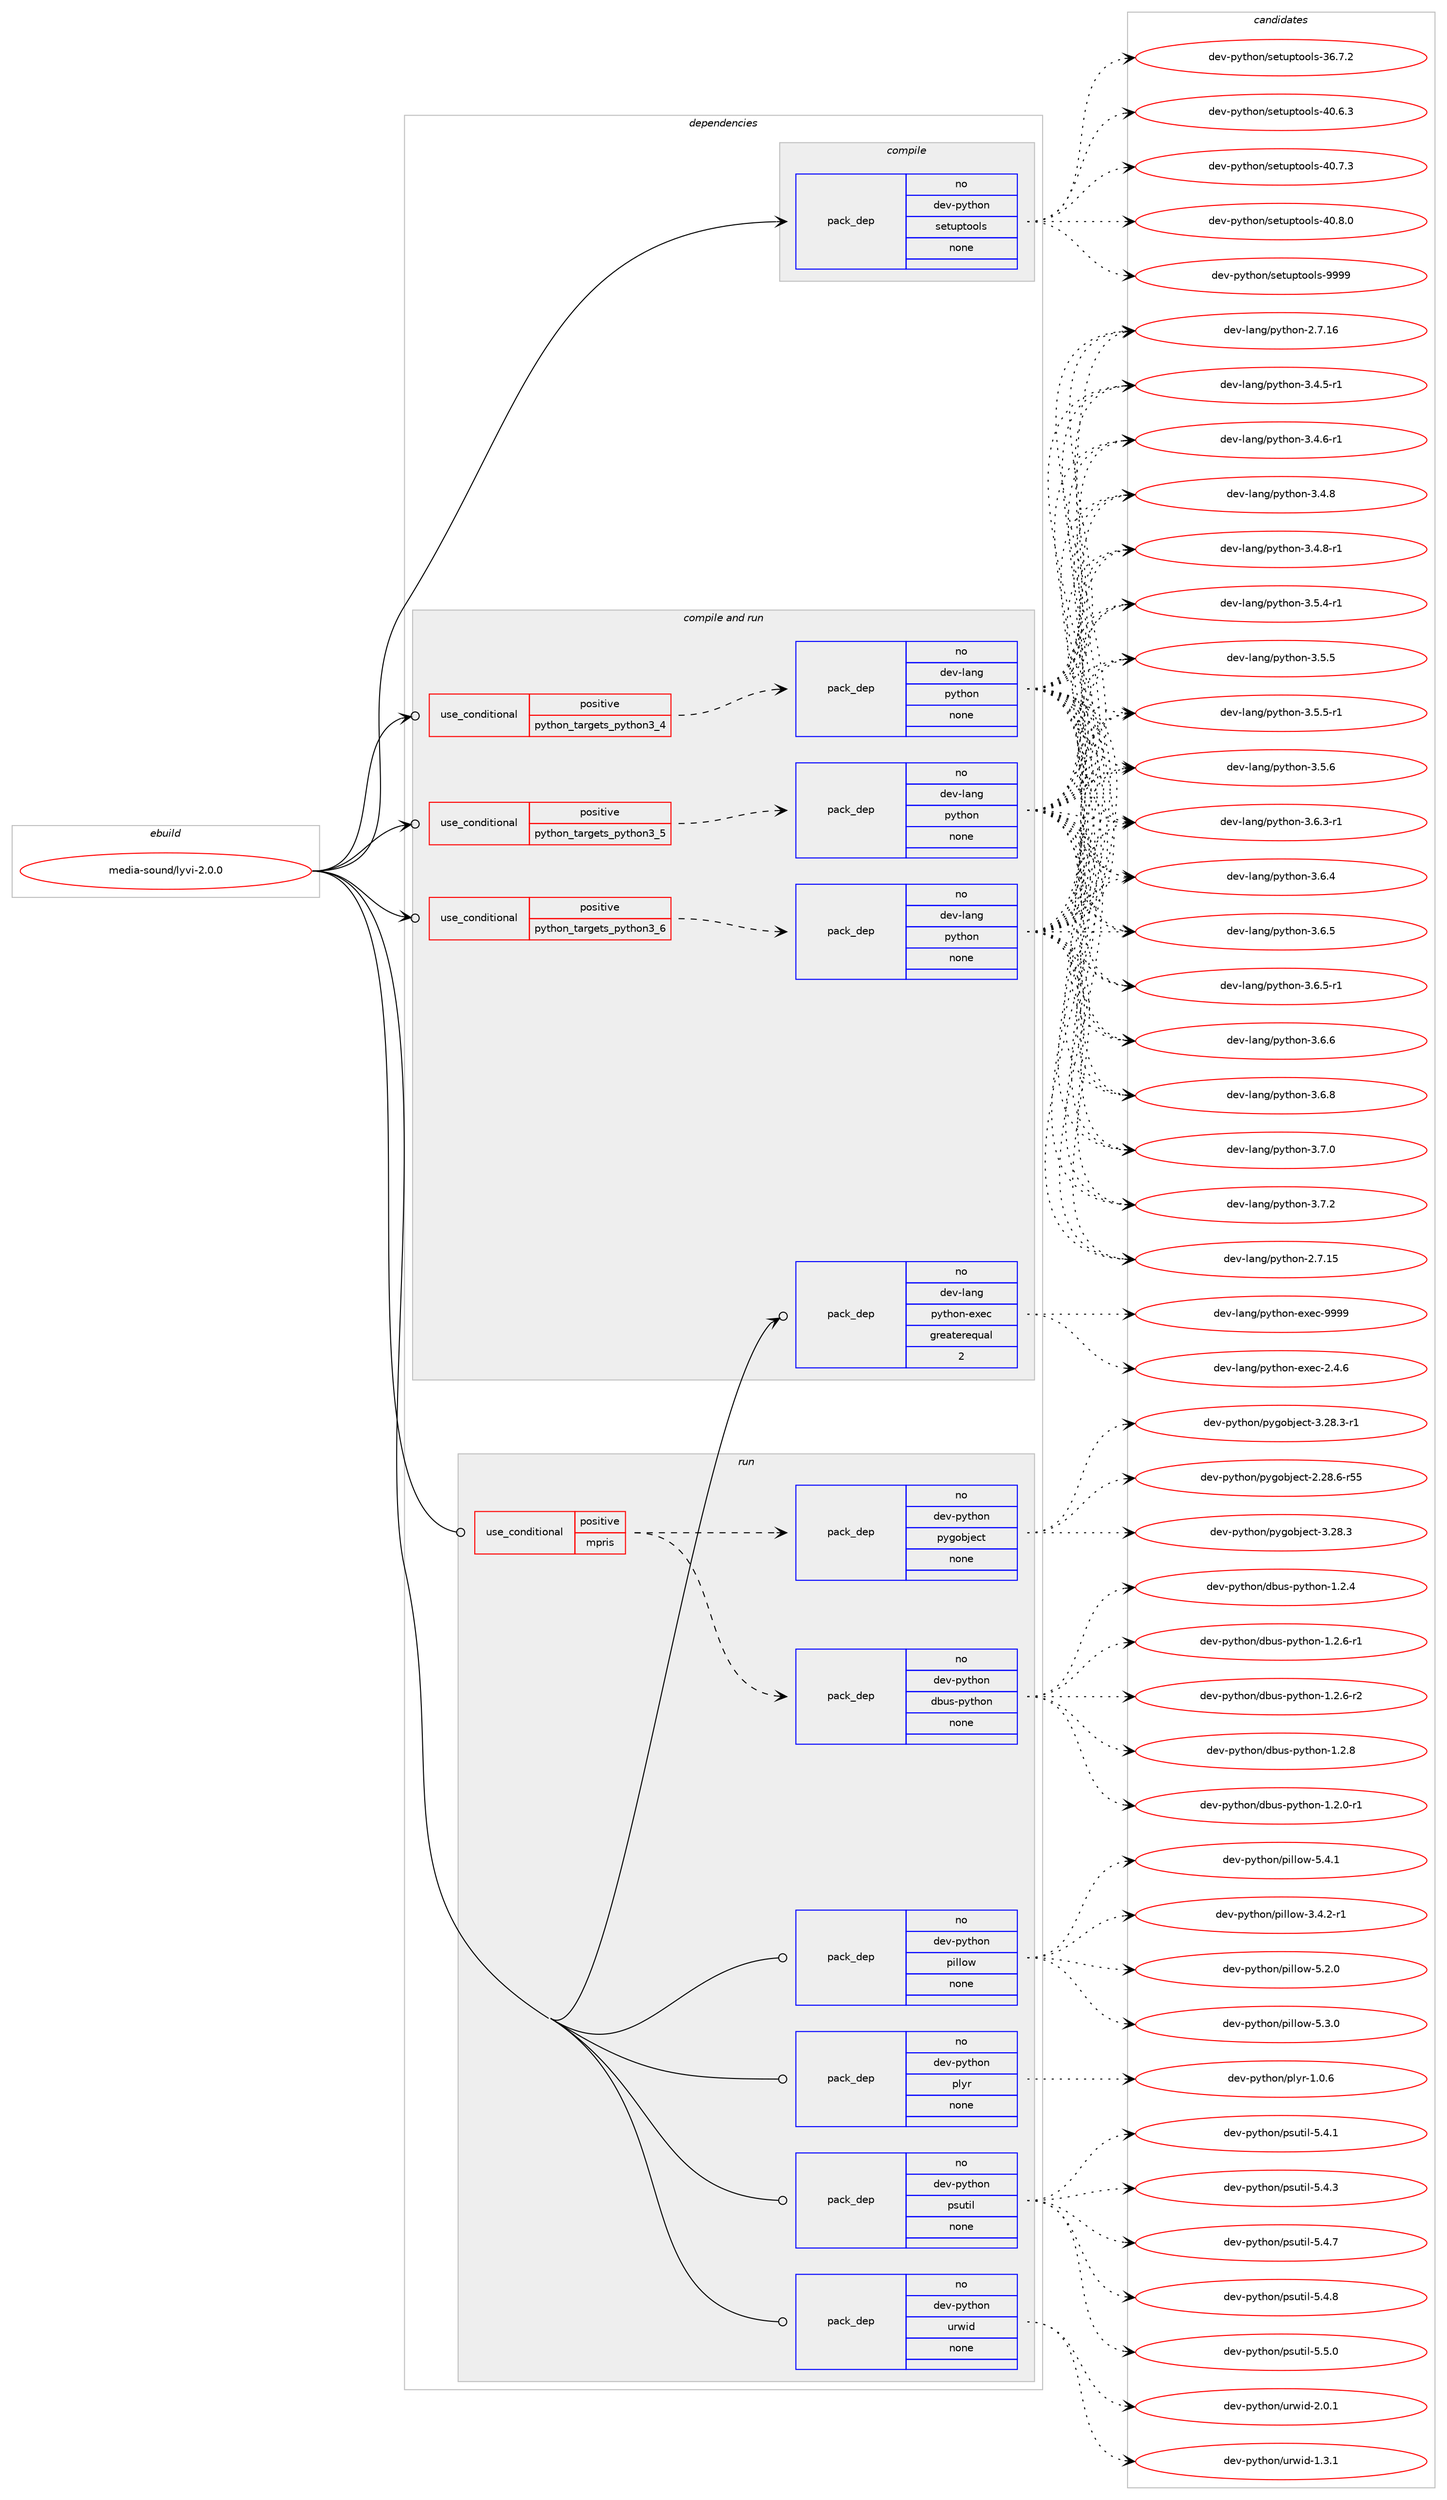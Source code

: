 digraph prolog {

# *************
# Graph options
# *************

newrank=true;
concentrate=true;
compound=true;
graph [rankdir=LR,fontname=Helvetica,fontsize=10,ranksep=1.5];#, ranksep=2.5, nodesep=0.2];
edge  [arrowhead=vee];
node  [fontname=Helvetica,fontsize=10];

# **********
# The ebuild
# **********

subgraph cluster_leftcol {
color=gray;
rank=same;
label=<<i>ebuild</i>>;
id [label="media-sound/lyvi-2.0.0", color=red, width=4, href="../media-sound/lyvi-2.0.0.svg"];
}

# ****************
# The dependencies
# ****************

subgraph cluster_midcol {
color=gray;
label=<<i>dependencies</i>>;
subgraph cluster_compile {
fillcolor="#eeeeee";
style=filled;
label=<<i>compile</i>>;
subgraph pack1163664 {
dependency1627367 [label=<<TABLE BORDER="0" CELLBORDER="1" CELLSPACING="0" CELLPADDING="4" WIDTH="220"><TR><TD ROWSPAN="6" CELLPADDING="30">pack_dep</TD></TR><TR><TD WIDTH="110">no</TD></TR><TR><TD>dev-python</TD></TR><TR><TD>setuptools</TD></TR><TR><TD>none</TD></TR><TR><TD></TD></TR></TABLE>>, shape=none, color=blue];
}
id:e -> dependency1627367:w [weight=20,style="solid",arrowhead="vee"];
}
subgraph cluster_compileandrun {
fillcolor="#eeeeee";
style=filled;
label=<<i>compile and run</i>>;
subgraph cond437428 {
dependency1627368 [label=<<TABLE BORDER="0" CELLBORDER="1" CELLSPACING="0" CELLPADDING="4"><TR><TD ROWSPAN="3" CELLPADDING="10">use_conditional</TD></TR><TR><TD>positive</TD></TR><TR><TD>python_targets_python3_4</TD></TR></TABLE>>, shape=none, color=red];
subgraph pack1163665 {
dependency1627369 [label=<<TABLE BORDER="0" CELLBORDER="1" CELLSPACING="0" CELLPADDING="4" WIDTH="220"><TR><TD ROWSPAN="6" CELLPADDING="30">pack_dep</TD></TR><TR><TD WIDTH="110">no</TD></TR><TR><TD>dev-lang</TD></TR><TR><TD>python</TD></TR><TR><TD>none</TD></TR><TR><TD></TD></TR></TABLE>>, shape=none, color=blue];
}
dependency1627368:e -> dependency1627369:w [weight=20,style="dashed",arrowhead="vee"];
}
id:e -> dependency1627368:w [weight=20,style="solid",arrowhead="odotvee"];
subgraph cond437429 {
dependency1627370 [label=<<TABLE BORDER="0" CELLBORDER="1" CELLSPACING="0" CELLPADDING="4"><TR><TD ROWSPAN="3" CELLPADDING="10">use_conditional</TD></TR><TR><TD>positive</TD></TR><TR><TD>python_targets_python3_5</TD></TR></TABLE>>, shape=none, color=red];
subgraph pack1163666 {
dependency1627371 [label=<<TABLE BORDER="0" CELLBORDER="1" CELLSPACING="0" CELLPADDING="4" WIDTH="220"><TR><TD ROWSPAN="6" CELLPADDING="30">pack_dep</TD></TR><TR><TD WIDTH="110">no</TD></TR><TR><TD>dev-lang</TD></TR><TR><TD>python</TD></TR><TR><TD>none</TD></TR><TR><TD></TD></TR></TABLE>>, shape=none, color=blue];
}
dependency1627370:e -> dependency1627371:w [weight=20,style="dashed",arrowhead="vee"];
}
id:e -> dependency1627370:w [weight=20,style="solid",arrowhead="odotvee"];
subgraph cond437430 {
dependency1627372 [label=<<TABLE BORDER="0" CELLBORDER="1" CELLSPACING="0" CELLPADDING="4"><TR><TD ROWSPAN="3" CELLPADDING="10">use_conditional</TD></TR><TR><TD>positive</TD></TR><TR><TD>python_targets_python3_6</TD></TR></TABLE>>, shape=none, color=red];
subgraph pack1163667 {
dependency1627373 [label=<<TABLE BORDER="0" CELLBORDER="1" CELLSPACING="0" CELLPADDING="4" WIDTH="220"><TR><TD ROWSPAN="6" CELLPADDING="30">pack_dep</TD></TR><TR><TD WIDTH="110">no</TD></TR><TR><TD>dev-lang</TD></TR><TR><TD>python</TD></TR><TR><TD>none</TD></TR><TR><TD></TD></TR></TABLE>>, shape=none, color=blue];
}
dependency1627372:e -> dependency1627373:w [weight=20,style="dashed",arrowhead="vee"];
}
id:e -> dependency1627372:w [weight=20,style="solid",arrowhead="odotvee"];
subgraph pack1163668 {
dependency1627374 [label=<<TABLE BORDER="0" CELLBORDER="1" CELLSPACING="0" CELLPADDING="4" WIDTH="220"><TR><TD ROWSPAN="6" CELLPADDING="30">pack_dep</TD></TR><TR><TD WIDTH="110">no</TD></TR><TR><TD>dev-lang</TD></TR><TR><TD>python-exec</TD></TR><TR><TD>greaterequal</TD></TR><TR><TD>2</TD></TR></TABLE>>, shape=none, color=blue];
}
id:e -> dependency1627374:w [weight=20,style="solid",arrowhead="odotvee"];
}
subgraph cluster_run {
fillcolor="#eeeeee";
style=filled;
label=<<i>run</i>>;
subgraph cond437431 {
dependency1627375 [label=<<TABLE BORDER="0" CELLBORDER="1" CELLSPACING="0" CELLPADDING="4"><TR><TD ROWSPAN="3" CELLPADDING="10">use_conditional</TD></TR><TR><TD>positive</TD></TR><TR><TD>mpris</TD></TR></TABLE>>, shape=none, color=red];
subgraph pack1163669 {
dependency1627376 [label=<<TABLE BORDER="0" CELLBORDER="1" CELLSPACING="0" CELLPADDING="4" WIDTH="220"><TR><TD ROWSPAN="6" CELLPADDING="30">pack_dep</TD></TR><TR><TD WIDTH="110">no</TD></TR><TR><TD>dev-python</TD></TR><TR><TD>dbus-python</TD></TR><TR><TD>none</TD></TR><TR><TD></TD></TR></TABLE>>, shape=none, color=blue];
}
dependency1627375:e -> dependency1627376:w [weight=20,style="dashed",arrowhead="vee"];
subgraph pack1163670 {
dependency1627377 [label=<<TABLE BORDER="0" CELLBORDER="1" CELLSPACING="0" CELLPADDING="4" WIDTH="220"><TR><TD ROWSPAN="6" CELLPADDING="30">pack_dep</TD></TR><TR><TD WIDTH="110">no</TD></TR><TR><TD>dev-python</TD></TR><TR><TD>pygobject</TD></TR><TR><TD>none</TD></TR><TR><TD></TD></TR></TABLE>>, shape=none, color=blue];
}
dependency1627375:e -> dependency1627377:w [weight=20,style="dashed",arrowhead="vee"];
}
id:e -> dependency1627375:w [weight=20,style="solid",arrowhead="odot"];
subgraph pack1163671 {
dependency1627378 [label=<<TABLE BORDER="0" CELLBORDER="1" CELLSPACING="0" CELLPADDING="4" WIDTH="220"><TR><TD ROWSPAN="6" CELLPADDING="30">pack_dep</TD></TR><TR><TD WIDTH="110">no</TD></TR><TR><TD>dev-python</TD></TR><TR><TD>pillow</TD></TR><TR><TD>none</TD></TR><TR><TD></TD></TR></TABLE>>, shape=none, color=blue];
}
id:e -> dependency1627378:w [weight=20,style="solid",arrowhead="odot"];
subgraph pack1163672 {
dependency1627379 [label=<<TABLE BORDER="0" CELLBORDER="1" CELLSPACING="0" CELLPADDING="4" WIDTH="220"><TR><TD ROWSPAN="6" CELLPADDING="30">pack_dep</TD></TR><TR><TD WIDTH="110">no</TD></TR><TR><TD>dev-python</TD></TR><TR><TD>plyr</TD></TR><TR><TD>none</TD></TR><TR><TD></TD></TR></TABLE>>, shape=none, color=blue];
}
id:e -> dependency1627379:w [weight=20,style="solid",arrowhead="odot"];
subgraph pack1163673 {
dependency1627380 [label=<<TABLE BORDER="0" CELLBORDER="1" CELLSPACING="0" CELLPADDING="4" WIDTH="220"><TR><TD ROWSPAN="6" CELLPADDING="30">pack_dep</TD></TR><TR><TD WIDTH="110">no</TD></TR><TR><TD>dev-python</TD></TR><TR><TD>psutil</TD></TR><TR><TD>none</TD></TR><TR><TD></TD></TR></TABLE>>, shape=none, color=blue];
}
id:e -> dependency1627380:w [weight=20,style="solid",arrowhead="odot"];
subgraph pack1163674 {
dependency1627381 [label=<<TABLE BORDER="0" CELLBORDER="1" CELLSPACING="0" CELLPADDING="4" WIDTH="220"><TR><TD ROWSPAN="6" CELLPADDING="30">pack_dep</TD></TR><TR><TD WIDTH="110">no</TD></TR><TR><TD>dev-python</TD></TR><TR><TD>urwid</TD></TR><TR><TD>none</TD></TR><TR><TD></TD></TR></TABLE>>, shape=none, color=blue];
}
id:e -> dependency1627381:w [weight=20,style="solid",arrowhead="odot"];
}
}

# **************
# The candidates
# **************

subgraph cluster_choices {
rank=same;
color=gray;
label=<<i>candidates</i>>;

subgraph choice1163664 {
color=black;
nodesep=1;
choice100101118451121211161041111104711510111611711211611111110811545515446554650 [label="dev-python/setuptools-36.7.2", color=red, width=4,href="../dev-python/setuptools-36.7.2.svg"];
choice100101118451121211161041111104711510111611711211611111110811545524846544651 [label="dev-python/setuptools-40.6.3", color=red, width=4,href="../dev-python/setuptools-40.6.3.svg"];
choice100101118451121211161041111104711510111611711211611111110811545524846554651 [label="dev-python/setuptools-40.7.3", color=red, width=4,href="../dev-python/setuptools-40.7.3.svg"];
choice100101118451121211161041111104711510111611711211611111110811545524846564648 [label="dev-python/setuptools-40.8.0", color=red, width=4,href="../dev-python/setuptools-40.8.0.svg"];
choice10010111845112121116104111110471151011161171121161111111081154557575757 [label="dev-python/setuptools-9999", color=red, width=4,href="../dev-python/setuptools-9999.svg"];
dependency1627367:e -> choice100101118451121211161041111104711510111611711211611111110811545515446554650:w [style=dotted,weight="100"];
dependency1627367:e -> choice100101118451121211161041111104711510111611711211611111110811545524846544651:w [style=dotted,weight="100"];
dependency1627367:e -> choice100101118451121211161041111104711510111611711211611111110811545524846554651:w [style=dotted,weight="100"];
dependency1627367:e -> choice100101118451121211161041111104711510111611711211611111110811545524846564648:w [style=dotted,weight="100"];
dependency1627367:e -> choice10010111845112121116104111110471151011161171121161111111081154557575757:w [style=dotted,weight="100"];
}
subgraph choice1163665 {
color=black;
nodesep=1;
choice10010111845108971101034711212111610411111045504655464953 [label="dev-lang/python-2.7.15", color=red, width=4,href="../dev-lang/python-2.7.15.svg"];
choice10010111845108971101034711212111610411111045504655464954 [label="dev-lang/python-2.7.16", color=red, width=4,href="../dev-lang/python-2.7.16.svg"];
choice1001011184510897110103471121211161041111104551465246534511449 [label="dev-lang/python-3.4.5-r1", color=red, width=4,href="../dev-lang/python-3.4.5-r1.svg"];
choice1001011184510897110103471121211161041111104551465246544511449 [label="dev-lang/python-3.4.6-r1", color=red, width=4,href="../dev-lang/python-3.4.6-r1.svg"];
choice100101118451089711010347112121116104111110455146524656 [label="dev-lang/python-3.4.8", color=red, width=4,href="../dev-lang/python-3.4.8.svg"];
choice1001011184510897110103471121211161041111104551465246564511449 [label="dev-lang/python-3.4.8-r1", color=red, width=4,href="../dev-lang/python-3.4.8-r1.svg"];
choice1001011184510897110103471121211161041111104551465346524511449 [label="dev-lang/python-3.5.4-r1", color=red, width=4,href="../dev-lang/python-3.5.4-r1.svg"];
choice100101118451089711010347112121116104111110455146534653 [label="dev-lang/python-3.5.5", color=red, width=4,href="../dev-lang/python-3.5.5.svg"];
choice1001011184510897110103471121211161041111104551465346534511449 [label="dev-lang/python-3.5.5-r1", color=red, width=4,href="../dev-lang/python-3.5.5-r1.svg"];
choice100101118451089711010347112121116104111110455146534654 [label="dev-lang/python-3.5.6", color=red, width=4,href="../dev-lang/python-3.5.6.svg"];
choice1001011184510897110103471121211161041111104551465446514511449 [label="dev-lang/python-3.6.3-r1", color=red, width=4,href="../dev-lang/python-3.6.3-r1.svg"];
choice100101118451089711010347112121116104111110455146544652 [label="dev-lang/python-3.6.4", color=red, width=4,href="../dev-lang/python-3.6.4.svg"];
choice100101118451089711010347112121116104111110455146544653 [label="dev-lang/python-3.6.5", color=red, width=4,href="../dev-lang/python-3.6.5.svg"];
choice1001011184510897110103471121211161041111104551465446534511449 [label="dev-lang/python-3.6.5-r1", color=red, width=4,href="../dev-lang/python-3.6.5-r1.svg"];
choice100101118451089711010347112121116104111110455146544654 [label="dev-lang/python-3.6.6", color=red, width=4,href="../dev-lang/python-3.6.6.svg"];
choice100101118451089711010347112121116104111110455146544656 [label="dev-lang/python-3.6.8", color=red, width=4,href="../dev-lang/python-3.6.8.svg"];
choice100101118451089711010347112121116104111110455146554648 [label="dev-lang/python-3.7.0", color=red, width=4,href="../dev-lang/python-3.7.0.svg"];
choice100101118451089711010347112121116104111110455146554650 [label="dev-lang/python-3.7.2", color=red, width=4,href="../dev-lang/python-3.7.2.svg"];
dependency1627369:e -> choice10010111845108971101034711212111610411111045504655464953:w [style=dotted,weight="100"];
dependency1627369:e -> choice10010111845108971101034711212111610411111045504655464954:w [style=dotted,weight="100"];
dependency1627369:e -> choice1001011184510897110103471121211161041111104551465246534511449:w [style=dotted,weight="100"];
dependency1627369:e -> choice1001011184510897110103471121211161041111104551465246544511449:w [style=dotted,weight="100"];
dependency1627369:e -> choice100101118451089711010347112121116104111110455146524656:w [style=dotted,weight="100"];
dependency1627369:e -> choice1001011184510897110103471121211161041111104551465246564511449:w [style=dotted,weight="100"];
dependency1627369:e -> choice1001011184510897110103471121211161041111104551465346524511449:w [style=dotted,weight="100"];
dependency1627369:e -> choice100101118451089711010347112121116104111110455146534653:w [style=dotted,weight="100"];
dependency1627369:e -> choice1001011184510897110103471121211161041111104551465346534511449:w [style=dotted,weight="100"];
dependency1627369:e -> choice100101118451089711010347112121116104111110455146534654:w [style=dotted,weight="100"];
dependency1627369:e -> choice1001011184510897110103471121211161041111104551465446514511449:w [style=dotted,weight="100"];
dependency1627369:e -> choice100101118451089711010347112121116104111110455146544652:w [style=dotted,weight="100"];
dependency1627369:e -> choice100101118451089711010347112121116104111110455146544653:w [style=dotted,weight="100"];
dependency1627369:e -> choice1001011184510897110103471121211161041111104551465446534511449:w [style=dotted,weight="100"];
dependency1627369:e -> choice100101118451089711010347112121116104111110455146544654:w [style=dotted,weight="100"];
dependency1627369:e -> choice100101118451089711010347112121116104111110455146544656:w [style=dotted,weight="100"];
dependency1627369:e -> choice100101118451089711010347112121116104111110455146554648:w [style=dotted,weight="100"];
dependency1627369:e -> choice100101118451089711010347112121116104111110455146554650:w [style=dotted,weight="100"];
}
subgraph choice1163666 {
color=black;
nodesep=1;
choice10010111845108971101034711212111610411111045504655464953 [label="dev-lang/python-2.7.15", color=red, width=4,href="../dev-lang/python-2.7.15.svg"];
choice10010111845108971101034711212111610411111045504655464954 [label="dev-lang/python-2.7.16", color=red, width=4,href="../dev-lang/python-2.7.16.svg"];
choice1001011184510897110103471121211161041111104551465246534511449 [label="dev-lang/python-3.4.5-r1", color=red, width=4,href="../dev-lang/python-3.4.5-r1.svg"];
choice1001011184510897110103471121211161041111104551465246544511449 [label="dev-lang/python-3.4.6-r1", color=red, width=4,href="../dev-lang/python-3.4.6-r1.svg"];
choice100101118451089711010347112121116104111110455146524656 [label="dev-lang/python-3.4.8", color=red, width=4,href="../dev-lang/python-3.4.8.svg"];
choice1001011184510897110103471121211161041111104551465246564511449 [label="dev-lang/python-3.4.8-r1", color=red, width=4,href="../dev-lang/python-3.4.8-r1.svg"];
choice1001011184510897110103471121211161041111104551465346524511449 [label="dev-lang/python-3.5.4-r1", color=red, width=4,href="../dev-lang/python-3.5.4-r1.svg"];
choice100101118451089711010347112121116104111110455146534653 [label="dev-lang/python-3.5.5", color=red, width=4,href="../dev-lang/python-3.5.5.svg"];
choice1001011184510897110103471121211161041111104551465346534511449 [label="dev-lang/python-3.5.5-r1", color=red, width=4,href="../dev-lang/python-3.5.5-r1.svg"];
choice100101118451089711010347112121116104111110455146534654 [label="dev-lang/python-3.5.6", color=red, width=4,href="../dev-lang/python-3.5.6.svg"];
choice1001011184510897110103471121211161041111104551465446514511449 [label="dev-lang/python-3.6.3-r1", color=red, width=4,href="../dev-lang/python-3.6.3-r1.svg"];
choice100101118451089711010347112121116104111110455146544652 [label="dev-lang/python-3.6.4", color=red, width=4,href="../dev-lang/python-3.6.4.svg"];
choice100101118451089711010347112121116104111110455146544653 [label="dev-lang/python-3.6.5", color=red, width=4,href="../dev-lang/python-3.6.5.svg"];
choice1001011184510897110103471121211161041111104551465446534511449 [label="dev-lang/python-3.6.5-r1", color=red, width=4,href="../dev-lang/python-3.6.5-r1.svg"];
choice100101118451089711010347112121116104111110455146544654 [label="dev-lang/python-3.6.6", color=red, width=4,href="../dev-lang/python-3.6.6.svg"];
choice100101118451089711010347112121116104111110455146544656 [label="dev-lang/python-3.6.8", color=red, width=4,href="../dev-lang/python-3.6.8.svg"];
choice100101118451089711010347112121116104111110455146554648 [label="dev-lang/python-3.7.0", color=red, width=4,href="../dev-lang/python-3.7.0.svg"];
choice100101118451089711010347112121116104111110455146554650 [label="dev-lang/python-3.7.2", color=red, width=4,href="../dev-lang/python-3.7.2.svg"];
dependency1627371:e -> choice10010111845108971101034711212111610411111045504655464953:w [style=dotted,weight="100"];
dependency1627371:e -> choice10010111845108971101034711212111610411111045504655464954:w [style=dotted,weight="100"];
dependency1627371:e -> choice1001011184510897110103471121211161041111104551465246534511449:w [style=dotted,weight="100"];
dependency1627371:e -> choice1001011184510897110103471121211161041111104551465246544511449:w [style=dotted,weight="100"];
dependency1627371:e -> choice100101118451089711010347112121116104111110455146524656:w [style=dotted,weight="100"];
dependency1627371:e -> choice1001011184510897110103471121211161041111104551465246564511449:w [style=dotted,weight="100"];
dependency1627371:e -> choice1001011184510897110103471121211161041111104551465346524511449:w [style=dotted,weight="100"];
dependency1627371:e -> choice100101118451089711010347112121116104111110455146534653:w [style=dotted,weight="100"];
dependency1627371:e -> choice1001011184510897110103471121211161041111104551465346534511449:w [style=dotted,weight="100"];
dependency1627371:e -> choice100101118451089711010347112121116104111110455146534654:w [style=dotted,weight="100"];
dependency1627371:e -> choice1001011184510897110103471121211161041111104551465446514511449:w [style=dotted,weight="100"];
dependency1627371:e -> choice100101118451089711010347112121116104111110455146544652:w [style=dotted,weight="100"];
dependency1627371:e -> choice100101118451089711010347112121116104111110455146544653:w [style=dotted,weight="100"];
dependency1627371:e -> choice1001011184510897110103471121211161041111104551465446534511449:w [style=dotted,weight="100"];
dependency1627371:e -> choice100101118451089711010347112121116104111110455146544654:w [style=dotted,weight="100"];
dependency1627371:e -> choice100101118451089711010347112121116104111110455146544656:w [style=dotted,weight="100"];
dependency1627371:e -> choice100101118451089711010347112121116104111110455146554648:w [style=dotted,weight="100"];
dependency1627371:e -> choice100101118451089711010347112121116104111110455146554650:w [style=dotted,weight="100"];
}
subgraph choice1163667 {
color=black;
nodesep=1;
choice10010111845108971101034711212111610411111045504655464953 [label="dev-lang/python-2.7.15", color=red, width=4,href="../dev-lang/python-2.7.15.svg"];
choice10010111845108971101034711212111610411111045504655464954 [label="dev-lang/python-2.7.16", color=red, width=4,href="../dev-lang/python-2.7.16.svg"];
choice1001011184510897110103471121211161041111104551465246534511449 [label="dev-lang/python-3.4.5-r1", color=red, width=4,href="../dev-lang/python-3.4.5-r1.svg"];
choice1001011184510897110103471121211161041111104551465246544511449 [label="dev-lang/python-3.4.6-r1", color=red, width=4,href="../dev-lang/python-3.4.6-r1.svg"];
choice100101118451089711010347112121116104111110455146524656 [label="dev-lang/python-3.4.8", color=red, width=4,href="../dev-lang/python-3.4.8.svg"];
choice1001011184510897110103471121211161041111104551465246564511449 [label="dev-lang/python-3.4.8-r1", color=red, width=4,href="../dev-lang/python-3.4.8-r1.svg"];
choice1001011184510897110103471121211161041111104551465346524511449 [label="dev-lang/python-3.5.4-r1", color=red, width=4,href="../dev-lang/python-3.5.4-r1.svg"];
choice100101118451089711010347112121116104111110455146534653 [label="dev-lang/python-3.5.5", color=red, width=4,href="../dev-lang/python-3.5.5.svg"];
choice1001011184510897110103471121211161041111104551465346534511449 [label="dev-lang/python-3.5.5-r1", color=red, width=4,href="../dev-lang/python-3.5.5-r1.svg"];
choice100101118451089711010347112121116104111110455146534654 [label="dev-lang/python-3.5.6", color=red, width=4,href="../dev-lang/python-3.5.6.svg"];
choice1001011184510897110103471121211161041111104551465446514511449 [label="dev-lang/python-3.6.3-r1", color=red, width=4,href="../dev-lang/python-3.6.3-r1.svg"];
choice100101118451089711010347112121116104111110455146544652 [label="dev-lang/python-3.6.4", color=red, width=4,href="../dev-lang/python-3.6.4.svg"];
choice100101118451089711010347112121116104111110455146544653 [label="dev-lang/python-3.6.5", color=red, width=4,href="../dev-lang/python-3.6.5.svg"];
choice1001011184510897110103471121211161041111104551465446534511449 [label="dev-lang/python-3.6.5-r1", color=red, width=4,href="../dev-lang/python-3.6.5-r1.svg"];
choice100101118451089711010347112121116104111110455146544654 [label="dev-lang/python-3.6.6", color=red, width=4,href="../dev-lang/python-3.6.6.svg"];
choice100101118451089711010347112121116104111110455146544656 [label="dev-lang/python-3.6.8", color=red, width=4,href="../dev-lang/python-3.6.8.svg"];
choice100101118451089711010347112121116104111110455146554648 [label="dev-lang/python-3.7.0", color=red, width=4,href="../dev-lang/python-3.7.0.svg"];
choice100101118451089711010347112121116104111110455146554650 [label="dev-lang/python-3.7.2", color=red, width=4,href="../dev-lang/python-3.7.2.svg"];
dependency1627373:e -> choice10010111845108971101034711212111610411111045504655464953:w [style=dotted,weight="100"];
dependency1627373:e -> choice10010111845108971101034711212111610411111045504655464954:w [style=dotted,weight="100"];
dependency1627373:e -> choice1001011184510897110103471121211161041111104551465246534511449:w [style=dotted,weight="100"];
dependency1627373:e -> choice1001011184510897110103471121211161041111104551465246544511449:w [style=dotted,weight="100"];
dependency1627373:e -> choice100101118451089711010347112121116104111110455146524656:w [style=dotted,weight="100"];
dependency1627373:e -> choice1001011184510897110103471121211161041111104551465246564511449:w [style=dotted,weight="100"];
dependency1627373:e -> choice1001011184510897110103471121211161041111104551465346524511449:w [style=dotted,weight="100"];
dependency1627373:e -> choice100101118451089711010347112121116104111110455146534653:w [style=dotted,weight="100"];
dependency1627373:e -> choice1001011184510897110103471121211161041111104551465346534511449:w [style=dotted,weight="100"];
dependency1627373:e -> choice100101118451089711010347112121116104111110455146534654:w [style=dotted,weight="100"];
dependency1627373:e -> choice1001011184510897110103471121211161041111104551465446514511449:w [style=dotted,weight="100"];
dependency1627373:e -> choice100101118451089711010347112121116104111110455146544652:w [style=dotted,weight="100"];
dependency1627373:e -> choice100101118451089711010347112121116104111110455146544653:w [style=dotted,weight="100"];
dependency1627373:e -> choice1001011184510897110103471121211161041111104551465446534511449:w [style=dotted,weight="100"];
dependency1627373:e -> choice100101118451089711010347112121116104111110455146544654:w [style=dotted,weight="100"];
dependency1627373:e -> choice100101118451089711010347112121116104111110455146544656:w [style=dotted,weight="100"];
dependency1627373:e -> choice100101118451089711010347112121116104111110455146554648:w [style=dotted,weight="100"];
dependency1627373:e -> choice100101118451089711010347112121116104111110455146554650:w [style=dotted,weight="100"];
}
subgraph choice1163668 {
color=black;
nodesep=1;
choice1001011184510897110103471121211161041111104510112010199455046524654 [label="dev-lang/python-exec-2.4.6", color=red, width=4,href="../dev-lang/python-exec-2.4.6.svg"];
choice10010111845108971101034711212111610411111045101120101994557575757 [label="dev-lang/python-exec-9999", color=red, width=4,href="../dev-lang/python-exec-9999.svg"];
dependency1627374:e -> choice1001011184510897110103471121211161041111104510112010199455046524654:w [style=dotted,weight="100"];
dependency1627374:e -> choice10010111845108971101034711212111610411111045101120101994557575757:w [style=dotted,weight="100"];
}
subgraph choice1163669 {
color=black;
nodesep=1;
choice100101118451121211161041111104710098117115451121211161041111104549465046484511449 [label="dev-python/dbus-python-1.2.0-r1", color=red, width=4,href="../dev-python/dbus-python-1.2.0-r1.svg"];
choice10010111845112121116104111110471009811711545112121116104111110454946504652 [label="dev-python/dbus-python-1.2.4", color=red, width=4,href="../dev-python/dbus-python-1.2.4.svg"];
choice100101118451121211161041111104710098117115451121211161041111104549465046544511449 [label="dev-python/dbus-python-1.2.6-r1", color=red, width=4,href="../dev-python/dbus-python-1.2.6-r1.svg"];
choice100101118451121211161041111104710098117115451121211161041111104549465046544511450 [label="dev-python/dbus-python-1.2.6-r2", color=red, width=4,href="../dev-python/dbus-python-1.2.6-r2.svg"];
choice10010111845112121116104111110471009811711545112121116104111110454946504656 [label="dev-python/dbus-python-1.2.8", color=red, width=4,href="../dev-python/dbus-python-1.2.8.svg"];
dependency1627376:e -> choice100101118451121211161041111104710098117115451121211161041111104549465046484511449:w [style=dotted,weight="100"];
dependency1627376:e -> choice10010111845112121116104111110471009811711545112121116104111110454946504652:w [style=dotted,weight="100"];
dependency1627376:e -> choice100101118451121211161041111104710098117115451121211161041111104549465046544511449:w [style=dotted,weight="100"];
dependency1627376:e -> choice100101118451121211161041111104710098117115451121211161041111104549465046544511450:w [style=dotted,weight="100"];
dependency1627376:e -> choice10010111845112121116104111110471009811711545112121116104111110454946504656:w [style=dotted,weight="100"];
}
subgraph choice1163670 {
color=black;
nodesep=1;
choice1001011184511212111610411111047112121103111981061019911645504650564654451145353 [label="dev-python/pygobject-2.28.6-r55", color=red, width=4,href="../dev-python/pygobject-2.28.6-r55.svg"];
choice1001011184511212111610411111047112121103111981061019911645514650564651 [label="dev-python/pygobject-3.28.3", color=red, width=4,href="../dev-python/pygobject-3.28.3.svg"];
choice10010111845112121116104111110471121211031119810610199116455146505646514511449 [label="dev-python/pygobject-3.28.3-r1", color=red, width=4,href="../dev-python/pygobject-3.28.3-r1.svg"];
dependency1627377:e -> choice1001011184511212111610411111047112121103111981061019911645504650564654451145353:w [style=dotted,weight="100"];
dependency1627377:e -> choice1001011184511212111610411111047112121103111981061019911645514650564651:w [style=dotted,weight="100"];
dependency1627377:e -> choice10010111845112121116104111110471121211031119810610199116455146505646514511449:w [style=dotted,weight="100"];
}
subgraph choice1163671 {
color=black;
nodesep=1;
choice10010111845112121116104111110471121051081081111194551465246504511449 [label="dev-python/pillow-3.4.2-r1", color=red, width=4,href="../dev-python/pillow-3.4.2-r1.svg"];
choice1001011184511212111610411111047112105108108111119455346504648 [label="dev-python/pillow-5.2.0", color=red, width=4,href="../dev-python/pillow-5.2.0.svg"];
choice1001011184511212111610411111047112105108108111119455346514648 [label="dev-python/pillow-5.3.0", color=red, width=4,href="../dev-python/pillow-5.3.0.svg"];
choice1001011184511212111610411111047112105108108111119455346524649 [label="dev-python/pillow-5.4.1", color=red, width=4,href="../dev-python/pillow-5.4.1.svg"];
dependency1627378:e -> choice10010111845112121116104111110471121051081081111194551465246504511449:w [style=dotted,weight="100"];
dependency1627378:e -> choice1001011184511212111610411111047112105108108111119455346504648:w [style=dotted,weight="100"];
dependency1627378:e -> choice1001011184511212111610411111047112105108108111119455346514648:w [style=dotted,weight="100"];
dependency1627378:e -> choice1001011184511212111610411111047112105108108111119455346524649:w [style=dotted,weight="100"];
}
subgraph choice1163672 {
color=black;
nodesep=1;
choice1001011184511212111610411111047112108121114454946484654 [label="dev-python/plyr-1.0.6", color=red, width=4,href="../dev-python/plyr-1.0.6.svg"];
dependency1627379:e -> choice1001011184511212111610411111047112108121114454946484654:w [style=dotted,weight="100"];
}
subgraph choice1163673 {
color=black;
nodesep=1;
choice1001011184511212111610411111047112115117116105108455346524649 [label="dev-python/psutil-5.4.1", color=red, width=4,href="../dev-python/psutil-5.4.1.svg"];
choice1001011184511212111610411111047112115117116105108455346524651 [label="dev-python/psutil-5.4.3", color=red, width=4,href="../dev-python/psutil-5.4.3.svg"];
choice1001011184511212111610411111047112115117116105108455346524655 [label="dev-python/psutil-5.4.7", color=red, width=4,href="../dev-python/psutil-5.4.7.svg"];
choice1001011184511212111610411111047112115117116105108455346524656 [label="dev-python/psutil-5.4.8", color=red, width=4,href="../dev-python/psutil-5.4.8.svg"];
choice1001011184511212111610411111047112115117116105108455346534648 [label="dev-python/psutil-5.5.0", color=red, width=4,href="../dev-python/psutil-5.5.0.svg"];
dependency1627380:e -> choice1001011184511212111610411111047112115117116105108455346524649:w [style=dotted,weight="100"];
dependency1627380:e -> choice1001011184511212111610411111047112115117116105108455346524651:w [style=dotted,weight="100"];
dependency1627380:e -> choice1001011184511212111610411111047112115117116105108455346524655:w [style=dotted,weight="100"];
dependency1627380:e -> choice1001011184511212111610411111047112115117116105108455346524656:w [style=dotted,weight="100"];
dependency1627380:e -> choice1001011184511212111610411111047112115117116105108455346534648:w [style=dotted,weight="100"];
}
subgraph choice1163674 {
color=black;
nodesep=1;
choice1001011184511212111610411111047117114119105100454946514649 [label="dev-python/urwid-1.3.1", color=red, width=4,href="../dev-python/urwid-1.3.1.svg"];
choice1001011184511212111610411111047117114119105100455046484649 [label="dev-python/urwid-2.0.1", color=red, width=4,href="../dev-python/urwid-2.0.1.svg"];
dependency1627381:e -> choice1001011184511212111610411111047117114119105100454946514649:w [style=dotted,weight="100"];
dependency1627381:e -> choice1001011184511212111610411111047117114119105100455046484649:w [style=dotted,weight="100"];
}
}

}
